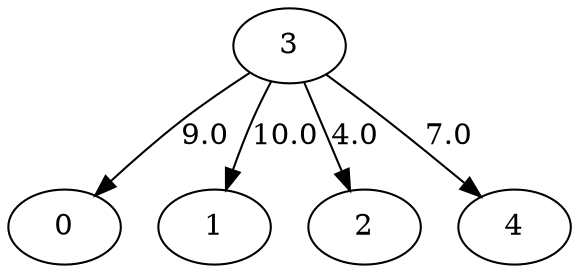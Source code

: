 digraph LAB_07 {
3 -> 0 [label="9.0"];
3 -> 1 [label="10.0"];
3 -> 2 [label="4.0"];
3 -> 4 [label="7.0"];
}
